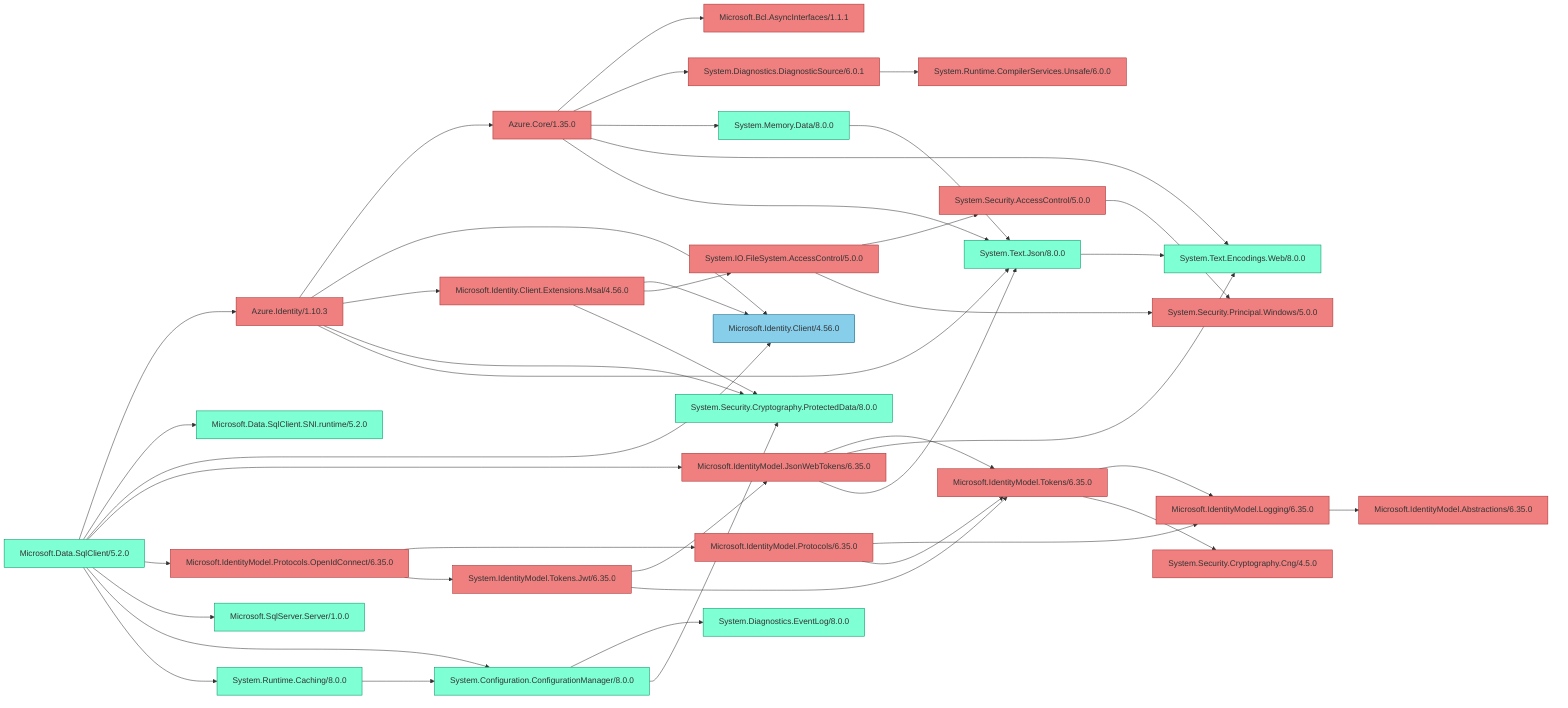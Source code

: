 %% Generated by https://github.com/0xced/Chisel

graph LR

classDef default fill:aquamarine,stroke:#009061,color:#333
classDef project fill:skyblue,stroke:#05587C
classDef removed fill:lightcoral,stroke:#A42A2A

Azure.Core/1.35.0 --> Microsoft.Bcl.AsyncInterfaces/1.1.1
Azure.Core/1.35.0 --> System.Diagnostics.DiagnosticSource/6.0.1
Azure.Core/1.35.0 --> System.Memory.Data/8.0.0
Azure.Core/1.35.0 --> System.Text.Encodings.Web/8.0.0
Azure.Core/1.35.0 --> System.Text.Json/8.0.0
Azure.Identity/1.10.3 --> Azure.Core/1.35.0
Azure.Identity/1.10.3 --> Microsoft.Identity.Client/4.56.0
Azure.Identity/1.10.3 --> Microsoft.Identity.Client.Extensions.Msal/4.56.0
Azure.Identity/1.10.3 --> System.Security.Cryptography.ProtectedData/8.0.0
Azure.Identity/1.10.3 --> System.Text.Json/8.0.0
Microsoft.Data.SqlClient/5.2.0 --> Azure.Identity/1.10.3
Microsoft.Data.SqlClient/5.2.0 --> Microsoft.Data.SqlClient.SNI.runtime/5.2.0
Microsoft.Data.SqlClient/5.2.0 --> Microsoft.Identity.Client/4.56.0
Microsoft.Data.SqlClient/5.2.0 --> Microsoft.IdentityModel.JsonWebTokens/6.35.0
Microsoft.Data.SqlClient/5.2.0 --> Microsoft.IdentityModel.Protocols.OpenIdConnect/6.35.0
Microsoft.Data.SqlClient/5.2.0 --> Microsoft.SqlServer.Server/1.0.0
Microsoft.Data.SqlClient/5.2.0 --> System.Configuration.ConfigurationManager/8.0.0
Microsoft.Data.SqlClient/5.2.0 --> System.Runtime.Caching/8.0.0
Microsoft.Identity.Client.Extensions.Msal/4.56.0 --> Microsoft.Identity.Client/4.56.0
Microsoft.Identity.Client.Extensions.Msal/4.56.0 --> System.IO.FileSystem.AccessControl/5.0.0
Microsoft.Identity.Client.Extensions.Msal/4.56.0 --> System.Security.Cryptography.ProtectedData/8.0.0
Microsoft.IdentityModel.JsonWebTokens/6.35.0 --> Microsoft.IdentityModel.Tokens/6.35.0
Microsoft.IdentityModel.JsonWebTokens/6.35.0 --> System.Text.Encodings.Web/8.0.0
Microsoft.IdentityModel.JsonWebTokens/6.35.0 --> System.Text.Json/8.0.0
Microsoft.IdentityModel.Logging/6.35.0 --> Microsoft.IdentityModel.Abstractions/6.35.0
Microsoft.IdentityModel.Protocols/6.35.0 --> Microsoft.IdentityModel.Logging/6.35.0
Microsoft.IdentityModel.Protocols/6.35.0 --> Microsoft.IdentityModel.Tokens/6.35.0
Microsoft.IdentityModel.Protocols.OpenIdConnect/6.35.0 --> Microsoft.IdentityModel.Protocols/6.35.0
Microsoft.IdentityModel.Protocols.OpenIdConnect/6.35.0 --> System.IdentityModel.Tokens.Jwt/6.35.0
Microsoft.IdentityModel.Tokens/6.35.0 --> Microsoft.IdentityModel.Logging/6.35.0
Microsoft.IdentityModel.Tokens/6.35.0 --> System.Security.Cryptography.Cng/4.5.0
System.Configuration.ConfigurationManager/8.0.0 --> System.Diagnostics.EventLog/8.0.0
System.Configuration.ConfigurationManager/8.0.0 --> System.Security.Cryptography.ProtectedData/8.0.0
System.Diagnostics.DiagnosticSource/6.0.1 --> System.Runtime.CompilerServices.Unsafe/6.0.0
System.IdentityModel.Tokens.Jwt/6.35.0 --> Microsoft.IdentityModel.JsonWebTokens/6.35.0
System.IdentityModel.Tokens.Jwt/6.35.0 --> Microsoft.IdentityModel.Tokens/6.35.0
System.IO.FileSystem.AccessControl/5.0.0 --> System.Security.AccessControl/5.0.0
System.IO.FileSystem.AccessControl/5.0.0 --> System.Security.Principal.Windows/5.0.0
System.Memory.Data/8.0.0 --> System.Text.Json/8.0.0
System.Runtime.Caching/8.0.0 --> System.Configuration.ConfigurationManager/8.0.0
System.Security.AccessControl/5.0.0 --> System.Security.Principal.Windows/5.0.0
System.Text.Json/8.0.0 --> System.Text.Encodings.Web/8.0.0

class Azure.Core/1.35.0 removed
class Azure.Identity/1.10.3 removed
class Microsoft.Bcl.AsyncInterfaces/1.1.1 removed
class Microsoft.Data.SqlClient/5.2.0 default
class Microsoft.Data.SqlClient.SNI.runtime/5.2.0 default
class Microsoft.Identity.Client/4.56.0 project
class Microsoft.Identity.Client.Extensions.Msal/4.56.0 removed
class Microsoft.IdentityModel.Abstractions/6.35.0 removed
class Microsoft.IdentityModel.JsonWebTokens/6.35.0 removed
class Microsoft.IdentityModel.Logging/6.35.0 removed
class Microsoft.IdentityModel.Protocols/6.35.0 removed
class Microsoft.IdentityModel.Protocols.OpenIdConnect/6.35.0 removed
class Microsoft.IdentityModel.Tokens/6.35.0 removed
class Microsoft.SqlServer.Server/1.0.0 default
class System.Configuration.ConfigurationManager/8.0.0 default
class System.Diagnostics.DiagnosticSource/6.0.1 removed
class System.Diagnostics.EventLog/8.0.0 default
class System.IdentityModel.Tokens.Jwt/6.35.0 removed
class System.IO.FileSystem.AccessControl/5.0.0 removed
class System.Memory.Data/8.0.0 default
class System.Runtime.Caching/8.0.0 default
class System.Runtime.CompilerServices.Unsafe/6.0.0 removed
class System.Security.AccessControl/5.0.0 removed
class System.Security.Cryptography.Cng/4.5.0 removed
class System.Security.Cryptography.ProtectedData/8.0.0 default
class System.Security.Principal.Windows/5.0.0 removed
class System.Text.Encodings.Web/8.0.0 default
class System.Text.Json/8.0.0 default
